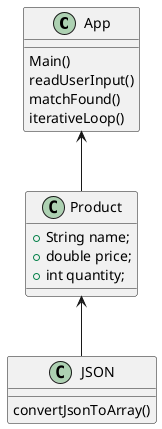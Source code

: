 @startuml

class App{
    Main()
    readUserInput()
    matchFound()
    iterativeLoop()
}

class JSON{
    convertJsonToArray()
}

class Product{
    + String name;
    + double price;
    + int quantity;
}
App <-- Product
Product <-- JSON

@enduml